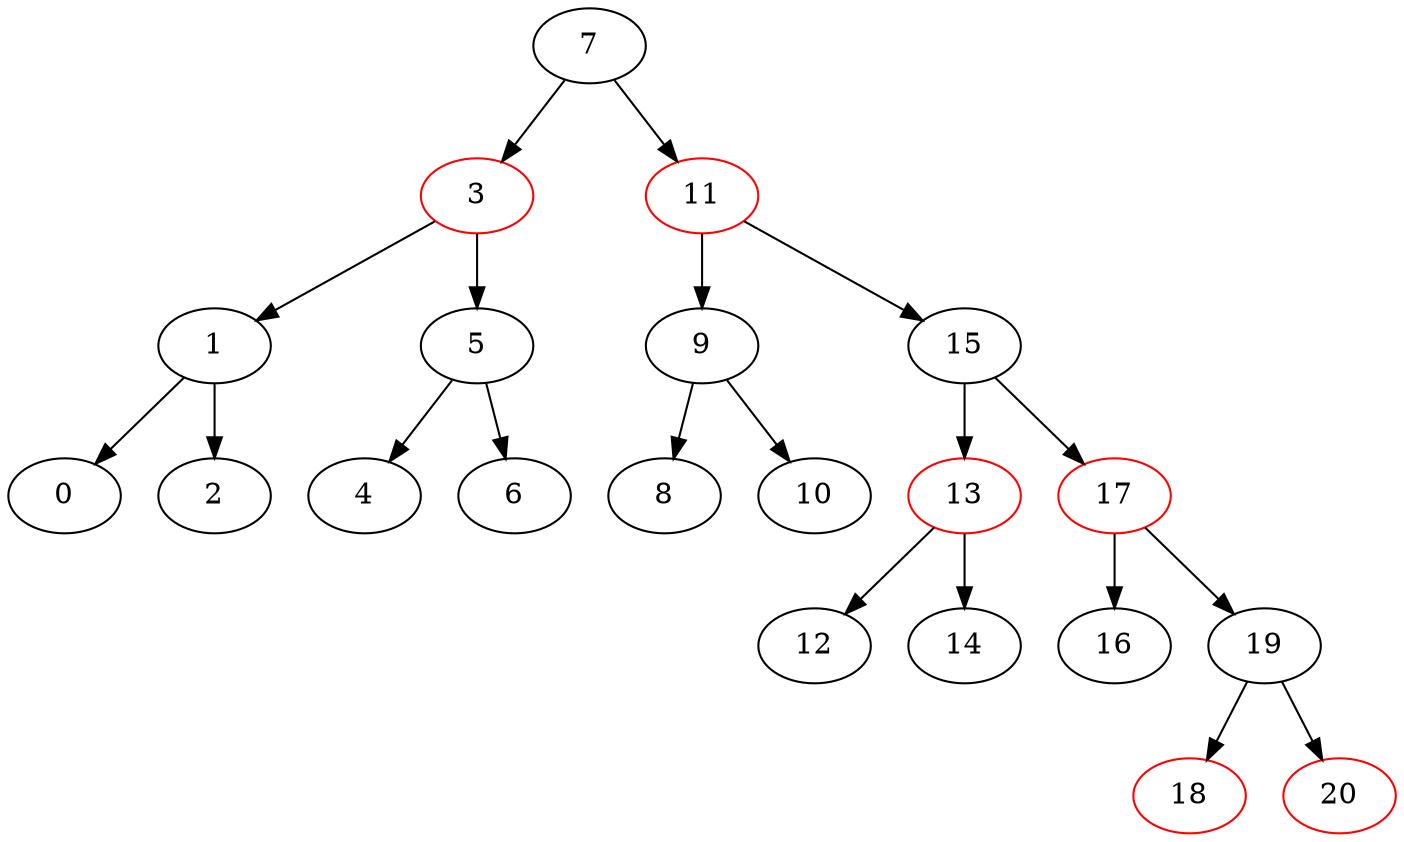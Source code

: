 digraph myGraph{
7[color=black]
3[color=red]
1[color=black]
0[color=black]
2[color=black]
5[color=black]
4[color=black]
6[color=black]
11[color=red]
9[color=black]
8[color=black]
10[color=black]
15[color=black]
13[color=red]
12[color=black]
14[color=black]
17[color=red]
16[color=black]
19[color=black]
18[color=red]
20[color=red]
7->3
3->1
1->0
1->2
3->5
5->4
5->6
7->11
11->9
9->8
9->10
11->15
15->13
13->12
13->14
15->17
17->16
17->19
19->18
19->20
}
